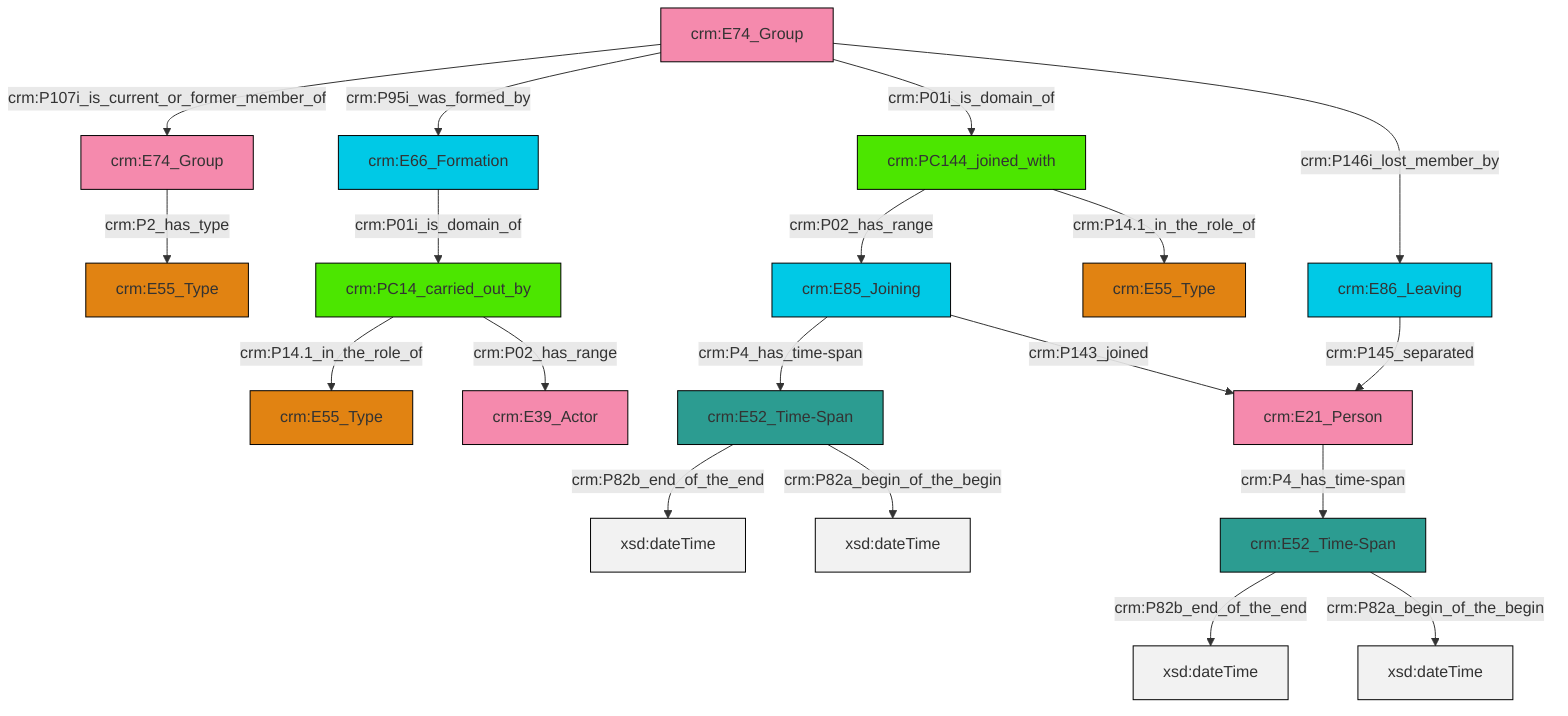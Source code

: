 graph TD
classDef Literal fill:#f2f2f2,stroke:#000000;
classDef CRM_Entity fill:#FFFFFF,stroke:#000000;
classDef Temporal_Entity fill:#00C9E6, stroke:#000000;
classDef Type fill:#E18312, stroke:#000000;
classDef Time-Span fill:#2C9C91, stroke:#000000;
classDef Appellation fill:#FFEB7F, stroke:#000000;
classDef Place fill:#008836, stroke:#000000;
classDef Persistent_Item fill:#B266B2, stroke:#000000;
classDef Conceptual_Object fill:#FFD700, stroke:#000000;
classDef Physical_Thing fill:#D2B48C, stroke:#000000;
classDef Actor fill:#f58aad, stroke:#000000;
classDef PC_Classes fill:#4ce600, stroke:#000000;
classDef Multi fill:#cccccc,stroke:#000000;

0["crm:E74_Group"]:::Actor -->|crm:P2_has_type| 1["crm:E55_Type"]:::Type
3["crm:PC14_carried_out_by"]:::PC_Classes -->|crm:P14.1_in_the_role_of| 4["crm:E55_Type"]:::Type
7["crm:E21_Person"]:::Actor -->|crm:P4_has_time-span| 8["crm:E52_Time-Span"]:::Time-Span
13["crm:E74_Group"]:::Actor -->|crm:P107i_is_current_or_former_member_of| 0["crm:E74_Group"]:::Actor
13["crm:E74_Group"]:::Actor -->|crm:P95i_was_formed_by| 14["crm:E66_Formation"]:::Temporal_Entity
15["crm:PC144_joined_with"]:::PC_Classes -->|crm:P02_has_range| 16["crm:E85_Joining"]:::Temporal_Entity
16["crm:E85_Joining"]:::Temporal_Entity -->|crm:P4_has_time-span| 9["crm:E52_Time-Span"]:::Time-Span
15["crm:PC144_joined_with"]:::PC_Classes -->|crm:P14.1_in_the_role_of| 18["crm:E55_Type"]:::Type
14["crm:E66_Formation"]:::Temporal_Entity -->|crm:P01i_is_domain_of| 3["crm:PC14_carried_out_by"]:::PC_Classes
13["crm:E74_Group"]:::Actor -->|crm:P01i_is_domain_of| 15["crm:PC144_joined_with"]:::PC_Classes
3["crm:PC14_carried_out_by"]:::PC_Classes -->|crm:P02_has_range| 24["crm:E39_Actor"]:::Actor
9["crm:E52_Time-Span"]:::Time-Span -->|crm:P82b_end_of_the_end| 28[xsd:dateTime]:::Literal
8["crm:E52_Time-Span"]:::Time-Span -->|crm:P82b_end_of_the_end| 29[xsd:dateTime]:::Literal
13["crm:E74_Group"]:::Actor -->|crm:P146i_lost_member_by| 21["crm:E86_Leaving"]:::Temporal_Entity
21["crm:E86_Leaving"]:::Temporal_Entity -->|crm:P145_separated| 7["crm:E21_Person"]:::Actor
16["crm:E85_Joining"]:::Temporal_Entity -->|crm:P143_joined| 7["crm:E21_Person"]:::Actor
9["crm:E52_Time-Span"]:::Time-Span -->|crm:P82a_begin_of_the_begin| 33[xsd:dateTime]:::Literal
8["crm:E52_Time-Span"]:::Time-Span -->|crm:P82a_begin_of_the_begin| 34[xsd:dateTime]:::Literal